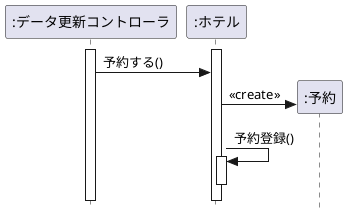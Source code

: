 @startuml 予約
hide footbox
participant ":データ更新コントローラ" as control
participant ":ホテル" as hotel
participant ":予約" as Y 
' 厳密なUMLに準拠する
skinparam style strictuml

activate control
activate hotel

control -> hotel : 予約する()
create Y
hotel -> Y : <<create>>

hotel -> hotel: 予約登録()
activate hotel
deactivate hotel

@enduml